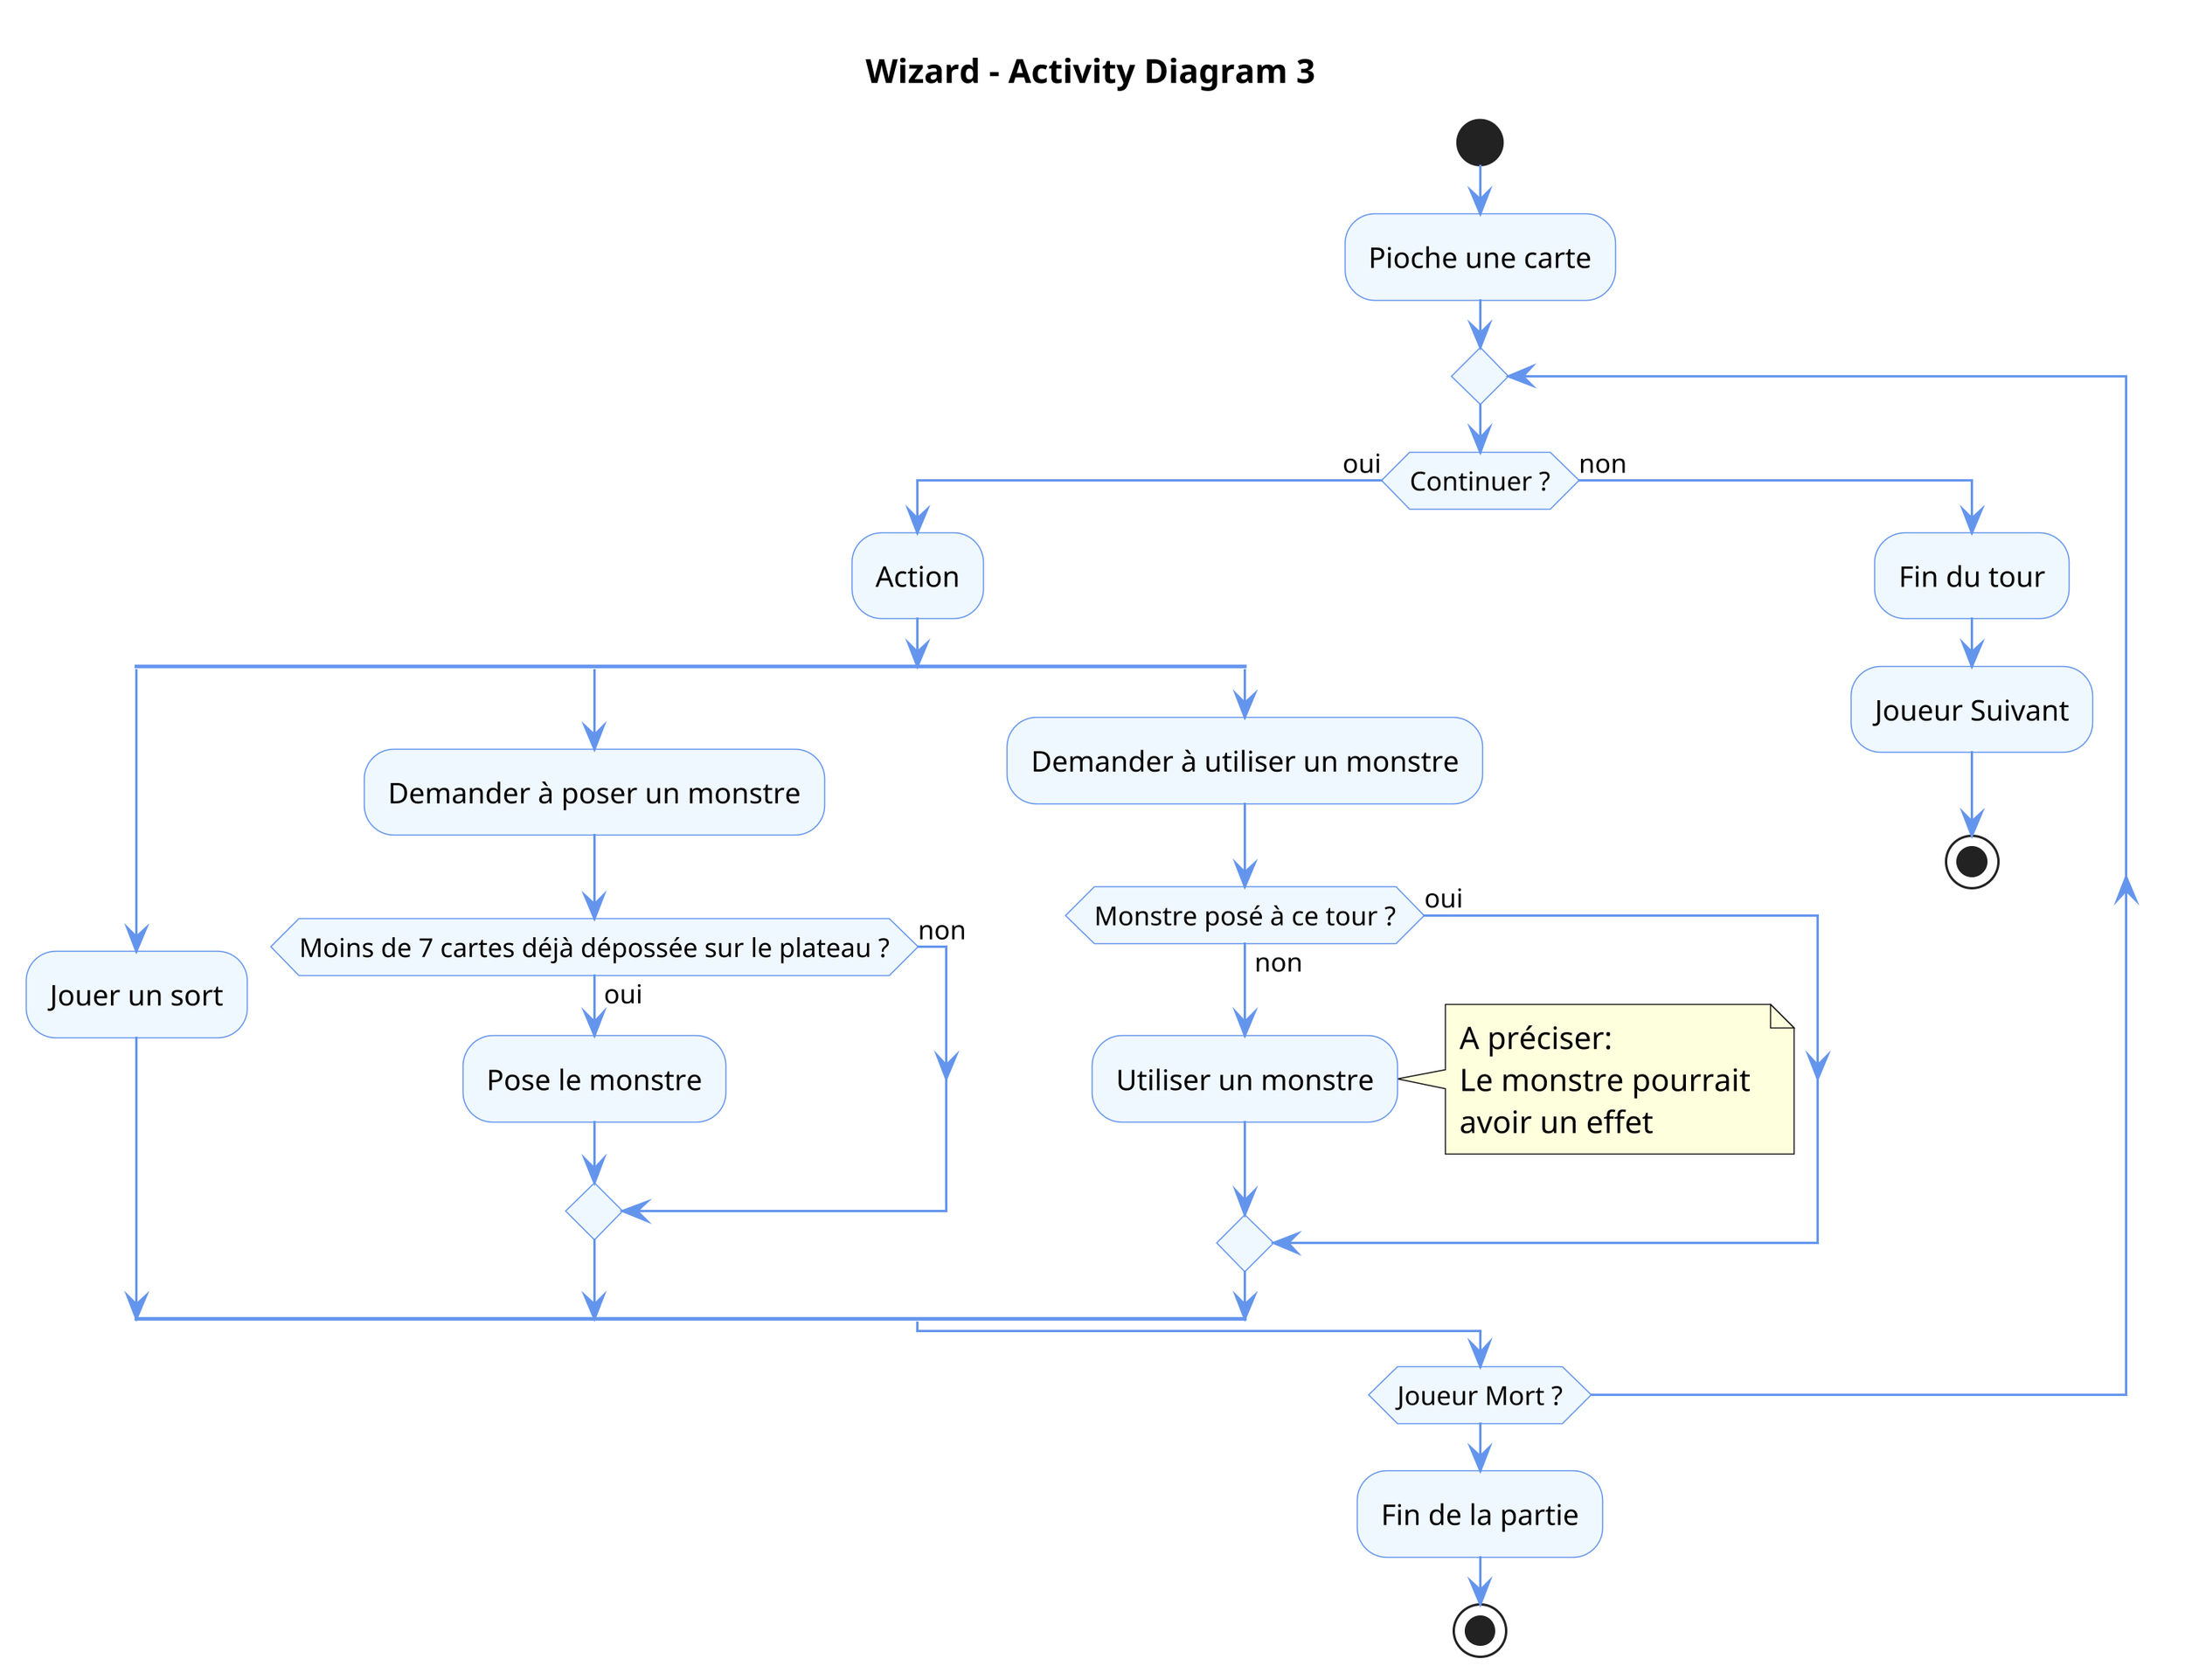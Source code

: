 @startuml


title Wizard - Activity Diagram 3

'accessibilité
skinparam classAttributeIconSize 0

'pas d'ombre
skinparam shadowing false

'taille de l'image
skinparam dpi 300 

'couleurs
skinparam activity {
  BackgroundColor AliceBlue
  ArrowColor CornflowerBlue
  BorderColor CornflowerBlue
}
skinparam stereotypeCBackgroundColor OldLace



start
:Pioche une carte;
repeat
  if(Continuer ?) then (oui)
    :Action;
    split
      :Jouer un sort;
    split again
      :Demander à poser un monstre;
      if(Moins de 7 cartes déjà dépossée sur le plateau ?) then (oui)
        :Pose le monstre;
      else (non)
      endif
    split again
      :Demander à utiliser un monstre;
      if(Monstre posé à ce tour ?) then (oui)
      else (non)
        :Utiliser un monstre;
        note right
          A préciser:
          Le monstre pourrait 
          avoir un effet
        end note
      endif
    end split
  else (non)
    :Fin du tour;
    :Joueur Suivant;
    stop
  endif
repeat while (Joueur Mort ?)

:Fin de la partie;
stop

@enduml